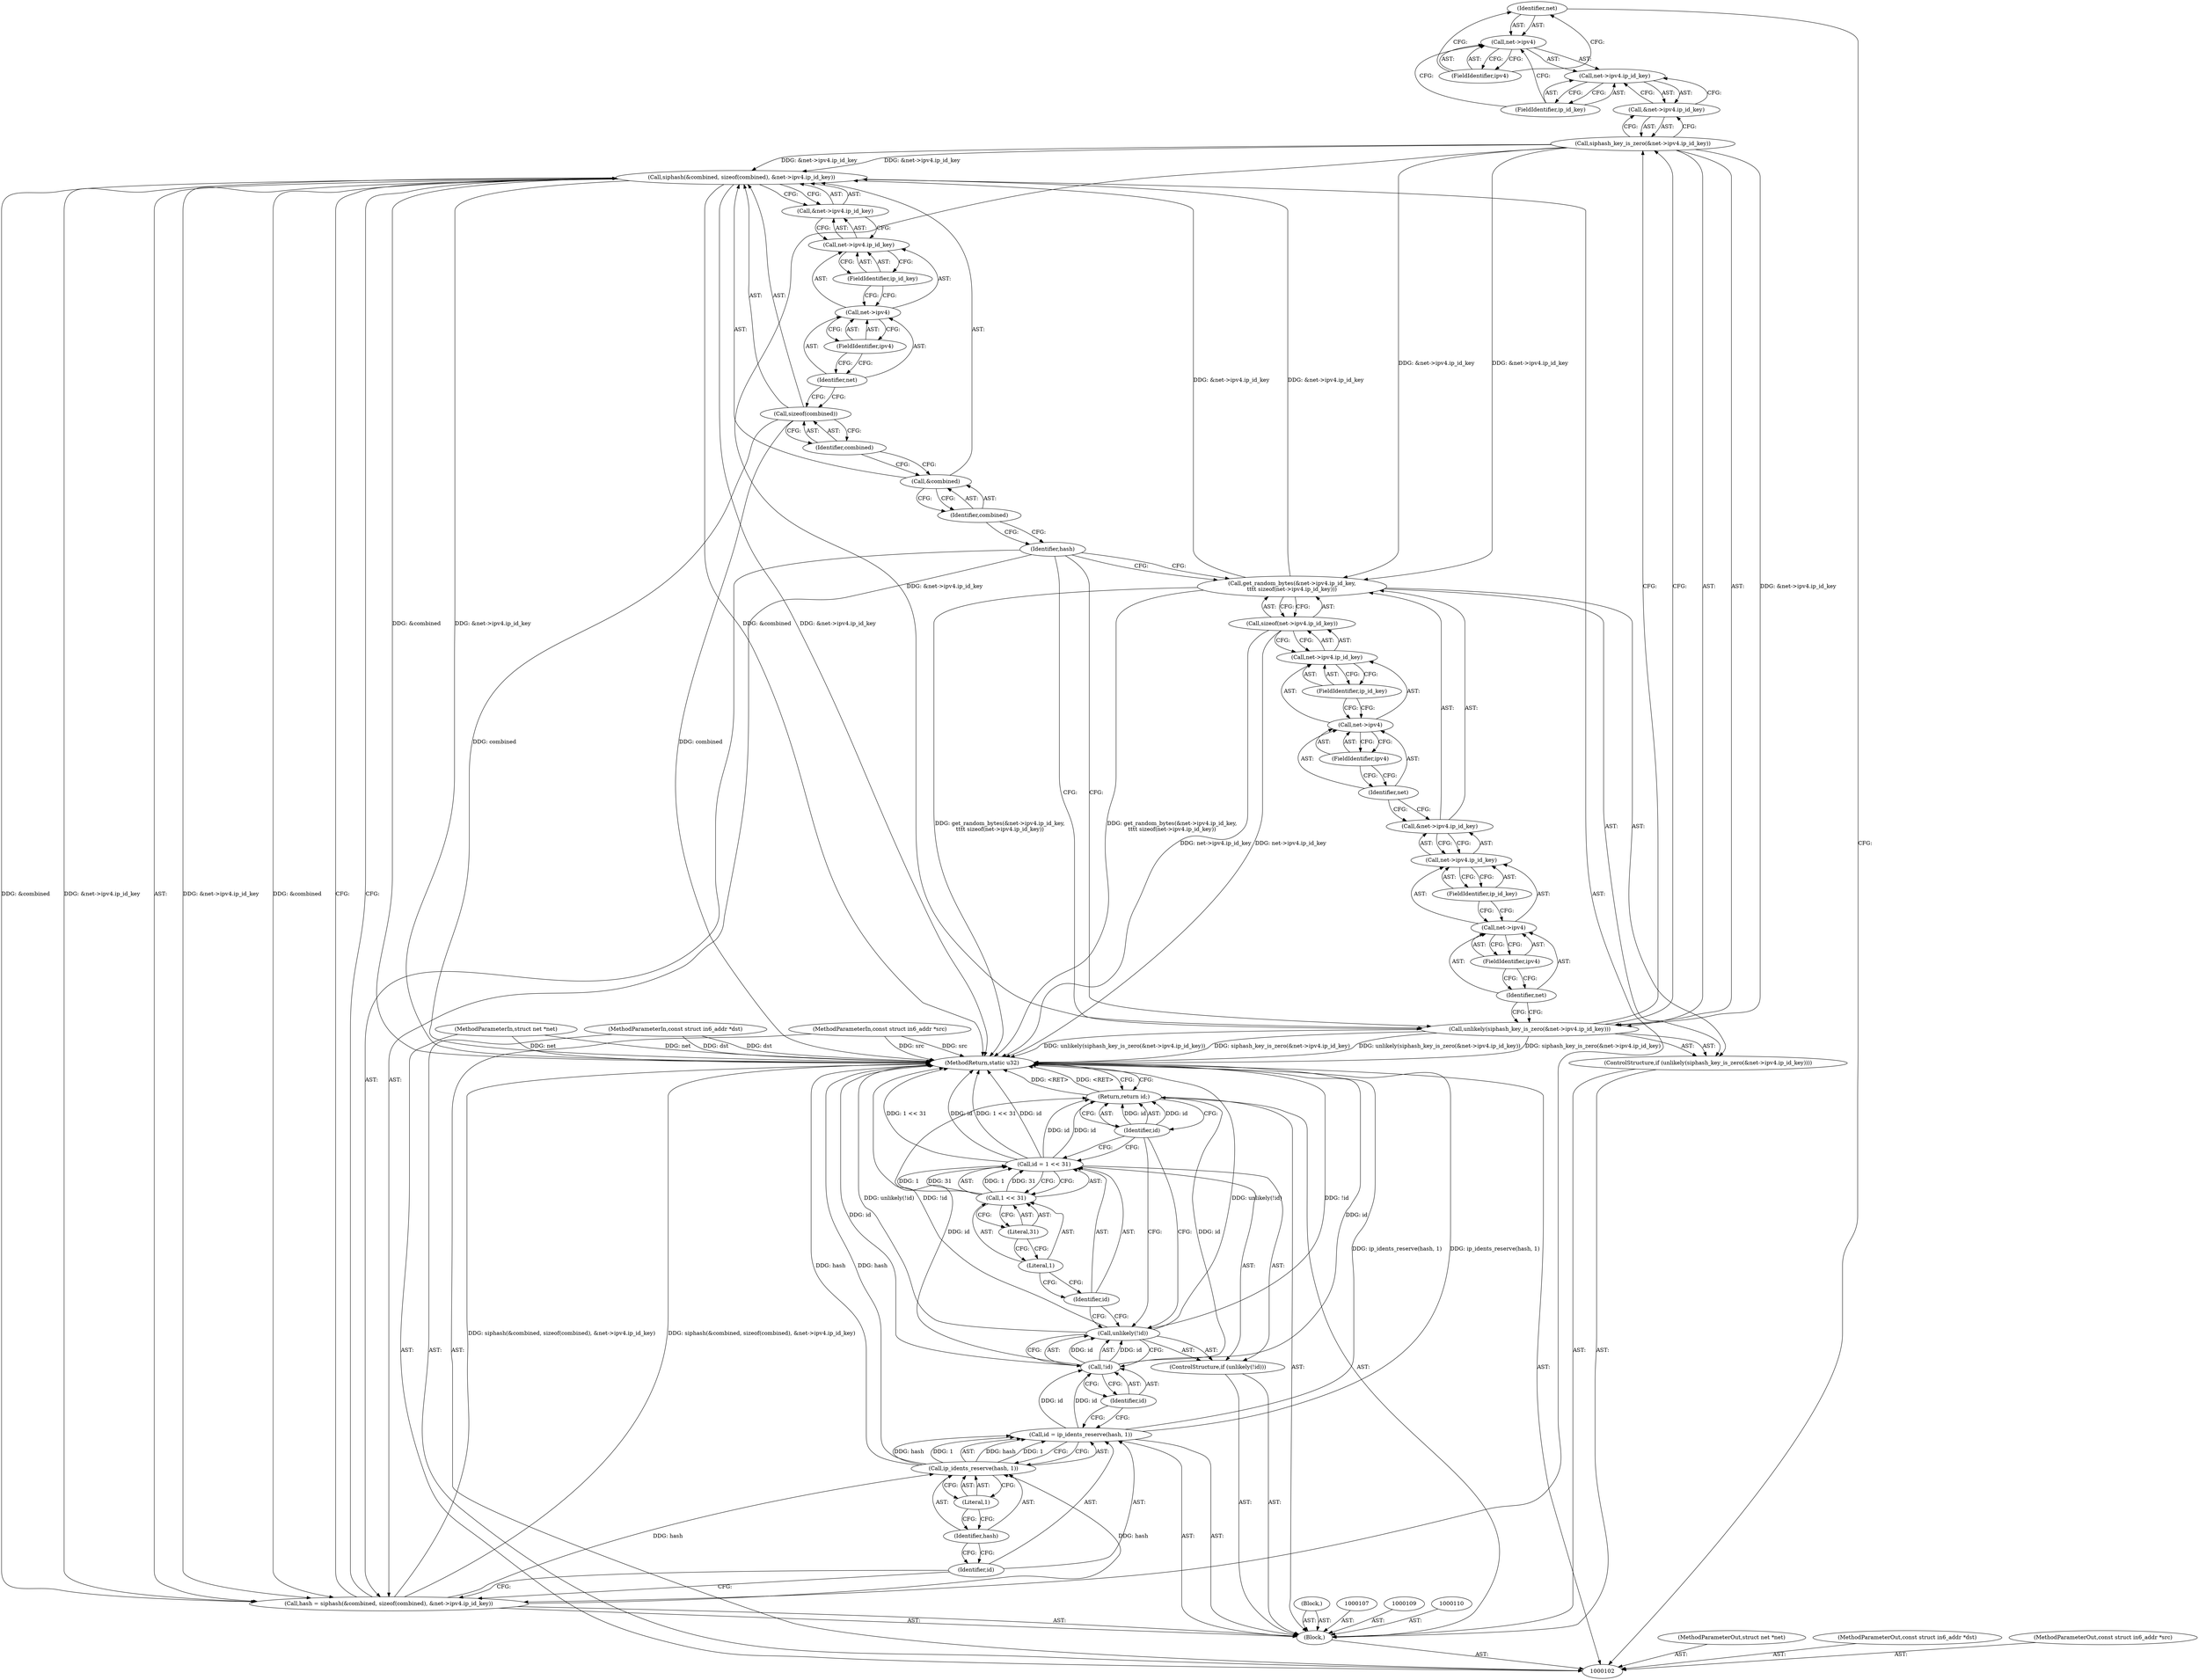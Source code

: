 digraph "0_linux_df453700e8d81b1bdafdf684365ee2b9431fb702_0" {
"1000111" [label="(ControlStructure,if (unlikely(siphash_key_is_zero(&net->ipv4.ip_id_key))))"];
"1000113" [label="(Call,siphash_key_is_zero(&net->ipv4.ip_id_key))"];
"1000114" [label="(Call,&net->ipv4.ip_id_key)"];
"1000115" [label="(Call,net->ipv4.ip_id_key)"];
"1000116" [label="(Call,net->ipv4)"];
"1000117" [label="(Identifier,net)"];
"1000118" [label="(FieldIdentifier,ipv4)"];
"1000119" [label="(FieldIdentifier,ip_id_key)"];
"1000112" [label="(Call,unlikely(siphash_key_is_zero(&net->ipv4.ip_id_key)))"];
"1000121" [label="(Call,&net->ipv4.ip_id_key)"];
"1000120" [label="(Call,get_random_bytes(&net->ipv4.ip_id_key,\n\t\t\t\t sizeof(net->ipv4.ip_id_key)))"];
"1000122" [label="(Call,net->ipv4.ip_id_key)"];
"1000123" [label="(Call,net->ipv4)"];
"1000124" [label="(Identifier,net)"];
"1000125" [label="(FieldIdentifier,ipv4)"];
"1000126" [label="(FieldIdentifier,ip_id_key)"];
"1000128" [label="(Call,net->ipv4.ip_id_key)"];
"1000129" [label="(Call,net->ipv4)"];
"1000130" [label="(Identifier,net)"];
"1000131" [label="(FieldIdentifier,ipv4)"];
"1000132" [label="(FieldIdentifier,ip_id_key)"];
"1000127" [label="(Call,sizeof(net->ipv4.ip_id_key))"];
"1000162" [label="(MethodReturn,static u32)"];
"1000103" [label="(MethodParameterIn,struct net *net)"];
"1000227" [label="(MethodParameterOut,struct net *net)"];
"1000133" [label="(Call,hash = siphash(&combined, sizeof(combined), &net->ipv4.ip_id_key))"];
"1000134" [label="(Identifier,hash)"];
"1000136" [label="(Call,&combined)"];
"1000137" [label="(Identifier,combined)"];
"1000138" [label="(Call,sizeof(combined))"];
"1000139" [label="(Identifier,combined)"];
"1000140" [label="(Call,&net->ipv4.ip_id_key)"];
"1000141" [label="(Call,net->ipv4.ip_id_key)"];
"1000142" [label="(Call,net->ipv4)"];
"1000143" [label="(Identifier,net)"];
"1000144" [label="(FieldIdentifier,ipv4)"];
"1000145" [label="(FieldIdentifier,ip_id_key)"];
"1000135" [label="(Call,siphash(&combined, sizeof(combined), &net->ipv4.ip_id_key))"];
"1000146" [label="(Call,id = ip_idents_reserve(hash, 1))"];
"1000147" [label="(Identifier,id)"];
"1000149" [label="(Identifier,hash)"];
"1000150" [label="(Literal,1)"];
"1000148" [label="(Call,ip_idents_reserve(hash, 1))"];
"1000151" [label="(ControlStructure,if (unlikely(!id)))"];
"1000153" [label="(Call,!id)"];
"1000154" [label="(Identifier,id)"];
"1000152" [label="(Call,unlikely(!id))"];
"1000159" [label="(Literal,31)"];
"1000155" [label="(Call,id = 1 << 31)"];
"1000156" [label="(Identifier,id)"];
"1000157" [label="(Call,1 << 31)"];
"1000158" [label="(Literal,1)"];
"1000104" [label="(MethodParameterIn,const struct in6_addr *dst)"];
"1000228" [label="(MethodParameterOut,const struct in6_addr *dst)"];
"1000160" [label="(Return,return id;)"];
"1000161" [label="(Identifier,id)"];
"1000105" [label="(MethodParameterIn,const struct in6_addr *src)"];
"1000229" [label="(MethodParameterOut,const struct in6_addr *src)"];
"1000106" [label="(Block,)"];
"1000108" [label="(Block,)"];
"1000111" -> "1000106"  [label="AST: "];
"1000112" -> "1000111"  [label="AST: "];
"1000120" -> "1000111"  [label="AST: "];
"1000113" -> "1000112"  [label="AST: "];
"1000113" -> "1000114"  [label="CFG: "];
"1000114" -> "1000113"  [label="AST: "];
"1000112" -> "1000113"  [label="CFG: "];
"1000113" -> "1000112"  [label="DDG: &net->ipv4.ip_id_key"];
"1000113" -> "1000120"  [label="DDG: &net->ipv4.ip_id_key"];
"1000113" -> "1000135"  [label="DDG: &net->ipv4.ip_id_key"];
"1000114" -> "1000113"  [label="AST: "];
"1000114" -> "1000115"  [label="CFG: "];
"1000115" -> "1000114"  [label="AST: "];
"1000113" -> "1000114"  [label="CFG: "];
"1000115" -> "1000114"  [label="AST: "];
"1000115" -> "1000119"  [label="CFG: "];
"1000116" -> "1000115"  [label="AST: "];
"1000119" -> "1000115"  [label="AST: "];
"1000114" -> "1000115"  [label="CFG: "];
"1000116" -> "1000115"  [label="AST: "];
"1000116" -> "1000118"  [label="CFG: "];
"1000117" -> "1000116"  [label="AST: "];
"1000118" -> "1000116"  [label="AST: "];
"1000119" -> "1000116"  [label="CFG: "];
"1000117" -> "1000116"  [label="AST: "];
"1000117" -> "1000102"  [label="CFG: "];
"1000118" -> "1000117"  [label="CFG: "];
"1000118" -> "1000116"  [label="AST: "];
"1000118" -> "1000117"  [label="CFG: "];
"1000116" -> "1000118"  [label="CFG: "];
"1000119" -> "1000115"  [label="AST: "];
"1000119" -> "1000116"  [label="CFG: "];
"1000115" -> "1000119"  [label="CFG: "];
"1000112" -> "1000111"  [label="AST: "];
"1000112" -> "1000113"  [label="CFG: "];
"1000113" -> "1000112"  [label="AST: "];
"1000124" -> "1000112"  [label="CFG: "];
"1000134" -> "1000112"  [label="CFG: "];
"1000112" -> "1000162"  [label="DDG: unlikely(siphash_key_is_zero(&net->ipv4.ip_id_key))"];
"1000112" -> "1000162"  [label="DDG: siphash_key_is_zero(&net->ipv4.ip_id_key)"];
"1000113" -> "1000112"  [label="DDG: &net->ipv4.ip_id_key"];
"1000121" -> "1000120"  [label="AST: "];
"1000121" -> "1000122"  [label="CFG: "];
"1000122" -> "1000121"  [label="AST: "];
"1000130" -> "1000121"  [label="CFG: "];
"1000120" -> "1000111"  [label="AST: "];
"1000120" -> "1000127"  [label="CFG: "];
"1000121" -> "1000120"  [label="AST: "];
"1000127" -> "1000120"  [label="AST: "];
"1000134" -> "1000120"  [label="CFG: "];
"1000120" -> "1000162"  [label="DDG: get_random_bytes(&net->ipv4.ip_id_key,\n\t\t\t\t sizeof(net->ipv4.ip_id_key))"];
"1000113" -> "1000120"  [label="DDG: &net->ipv4.ip_id_key"];
"1000120" -> "1000135"  [label="DDG: &net->ipv4.ip_id_key"];
"1000122" -> "1000121"  [label="AST: "];
"1000122" -> "1000126"  [label="CFG: "];
"1000123" -> "1000122"  [label="AST: "];
"1000126" -> "1000122"  [label="AST: "];
"1000121" -> "1000122"  [label="CFG: "];
"1000123" -> "1000122"  [label="AST: "];
"1000123" -> "1000125"  [label="CFG: "];
"1000124" -> "1000123"  [label="AST: "];
"1000125" -> "1000123"  [label="AST: "];
"1000126" -> "1000123"  [label="CFG: "];
"1000124" -> "1000123"  [label="AST: "];
"1000124" -> "1000112"  [label="CFG: "];
"1000125" -> "1000124"  [label="CFG: "];
"1000125" -> "1000123"  [label="AST: "];
"1000125" -> "1000124"  [label="CFG: "];
"1000123" -> "1000125"  [label="CFG: "];
"1000126" -> "1000122"  [label="AST: "];
"1000126" -> "1000123"  [label="CFG: "];
"1000122" -> "1000126"  [label="CFG: "];
"1000128" -> "1000127"  [label="AST: "];
"1000128" -> "1000132"  [label="CFG: "];
"1000129" -> "1000128"  [label="AST: "];
"1000132" -> "1000128"  [label="AST: "];
"1000127" -> "1000128"  [label="CFG: "];
"1000129" -> "1000128"  [label="AST: "];
"1000129" -> "1000131"  [label="CFG: "];
"1000130" -> "1000129"  [label="AST: "];
"1000131" -> "1000129"  [label="AST: "];
"1000132" -> "1000129"  [label="CFG: "];
"1000130" -> "1000129"  [label="AST: "];
"1000130" -> "1000121"  [label="CFG: "];
"1000131" -> "1000130"  [label="CFG: "];
"1000131" -> "1000129"  [label="AST: "];
"1000131" -> "1000130"  [label="CFG: "];
"1000129" -> "1000131"  [label="CFG: "];
"1000132" -> "1000128"  [label="AST: "];
"1000132" -> "1000129"  [label="CFG: "];
"1000128" -> "1000132"  [label="CFG: "];
"1000127" -> "1000120"  [label="AST: "];
"1000127" -> "1000128"  [label="CFG: "];
"1000128" -> "1000127"  [label="AST: "];
"1000120" -> "1000127"  [label="CFG: "];
"1000127" -> "1000162"  [label="DDG: net->ipv4.ip_id_key"];
"1000162" -> "1000102"  [label="AST: "];
"1000162" -> "1000160"  [label="CFG: "];
"1000155" -> "1000162"  [label="DDG: 1 << 31"];
"1000155" -> "1000162"  [label="DDG: id"];
"1000104" -> "1000162"  [label="DDG: dst"];
"1000105" -> "1000162"  [label="DDG: src"];
"1000138" -> "1000162"  [label="DDG: combined"];
"1000153" -> "1000162"  [label="DDG: id"];
"1000135" -> "1000162"  [label="DDG: &combined"];
"1000135" -> "1000162"  [label="DDG: &net->ipv4.ip_id_key"];
"1000152" -> "1000162"  [label="DDG: unlikely(!id)"];
"1000152" -> "1000162"  [label="DDG: !id"];
"1000103" -> "1000162"  [label="DDG: net"];
"1000148" -> "1000162"  [label="DDG: hash"];
"1000146" -> "1000162"  [label="DDG: ip_idents_reserve(hash, 1)"];
"1000112" -> "1000162"  [label="DDG: unlikely(siphash_key_is_zero(&net->ipv4.ip_id_key))"];
"1000112" -> "1000162"  [label="DDG: siphash_key_is_zero(&net->ipv4.ip_id_key)"];
"1000133" -> "1000162"  [label="DDG: siphash(&combined, sizeof(combined), &net->ipv4.ip_id_key)"];
"1000120" -> "1000162"  [label="DDG: get_random_bytes(&net->ipv4.ip_id_key,\n\t\t\t\t sizeof(net->ipv4.ip_id_key))"];
"1000127" -> "1000162"  [label="DDG: net->ipv4.ip_id_key"];
"1000160" -> "1000162"  [label="DDG: <RET>"];
"1000103" -> "1000102"  [label="AST: "];
"1000103" -> "1000162"  [label="DDG: net"];
"1000227" -> "1000102"  [label="AST: "];
"1000133" -> "1000106"  [label="AST: "];
"1000133" -> "1000135"  [label="CFG: "];
"1000134" -> "1000133"  [label="AST: "];
"1000135" -> "1000133"  [label="AST: "];
"1000147" -> "1000133"  [label="CFG: "];
"1000133" -> "1000162"  [label="DDG: siphash(&combined, sizeof(combined), &net->ipv4.ip_id_key)"];
"1000135" -> "1000133"  [label="DDG: &combined"];
"1000135" -> "1000133"  [label="DDG: &net->ipv4.ip_id_key"];
"1000133" -> "1000148"  [label="DDG: hash"];
"1000134" -> "1000133"  [label="AST: "];
"1000134" -> "1000120"  [label="CFG: "];
"1000134" -> "1000112"  [label="CFG: "];
"1000137" -> "1000134"  [label="CFG: "];
"1000136" -> "1000135"  [label="AST: "];
"1000136" -> "1000137"  [label="CFG: "];
"1000137" -> "1000136"  [label="AST: "];
"1000139" -> "1000136"  [label="CFG: "];
"1000137" -> "1000136"  [label="AST: "];
"1000137" -> "1000134"  [label="CFG: "];
"1000136" -> "1000137"  [label="CFG: "];
"1000138" -> "1000135"  [label="AST: "];
"1000138" -> "1000139"  [label="CFG: "];
"1000139" -> "1000138"  [label="AST: "];
"1000143" -> "1000138"  [label="CFG: "];
"1000138" -> "1000162"  [label="DDG: combined"];
"1000139" -> "1000138"  [label="AST: "];
"1000139" -> "1000136"  [label="CFG: "];
"1000138" -> "1000139"  [label="CFG: "];
"1000140" -> "1000135"  [label="AST: "];
"1000140" -> "1000141"  [label="CFG: "];
"1000141" -> "1000140"  [label="AST: "];
"1000135" -> "1000140"  [label="CFG: "];
"1000141" -> "1000140"  [label="AST: "];
"1000141" -> "1000145"  [label="CFG: "];
"1000142" -> "1000141"  [label="AST: "];
"1000145" -> "1000141"  [label="AST: "];
"1000140" -> "1000141"  [label="CFG: "];
"1000142" -> "1000141"  [label="AST: "];
"1000142" -> "1000144"  [label="CFG: "];
"1000143" -> "1000142"  [label="AST: "];
"1000144" -> "1000142"  [label="AST: "];
"1000145" -> "1000142"  [label="CFG: "];
"1000143" -> "1000142"  [label="AST: "];
"1000143" -> "1000138"  [label="CFG: "];
"1000144" -> "1000143"  [label="CFG: "];
"1000144" -> "1000142"  [label="AST: "];
"1000144" -> "1000143"  [label="CFG: "];
"1000142" -> "1000144"  [label="CFG: "];
"1000145" -> "1000141"  [label="AST: "];
"1000145" -> "1000142"  [label="CFG: "];
"1000141" -> "1000145"  [label="CFG: "];
"1000135" -> "1000133"  [label="AST: "];
"1000135" -> "1000140"  [label="CFG: "];
"1000136" -> "1000135"  [label="AST: "];
"1000138" -> "1000135"  [label="AST: "];
"1000140" -> "1000135"  [label="AST: "];
"1000133" -> "1000135"  [label="CFG: "];
"1000135" -> "1000162"  [label="DDG: &combined"];
"1000135" -> "1000162"  [label="DDG: &net->ipv4.ip_id_key"];
"1000135" -> "1000133"  [label="DDG: &combined"];
"1000135" -> "1000133"  [label="DDG: &net->ipv4.ip_id_key"];
"1000113" -> "1000135"  [label="DDG: &net->ipv4.ip_id_key"];
"1000120" -> "1000135"  [label="DDG: &net->ipv4.ip_id_key"];
"1000146" -> "1000106"  [label="AST: "];
"1000146" -> "1000148"  [label="CFG: "];
"1000147" -> "1000146"  [label="AST: "];
"1000148" -> "1000146"  [label="AST: "];
"1000154" -> "1000146"  [label="CFG: "];
"1000146" -> "1000162"  [label="DDG: ip_idents_reserve(hash, 1)"];
"1000148" -> "1000146"  [label="DDG: hash"];
"1000148" -> "1000146"  [label="DDG: 1"];
"1000146" -> "1000153"  [label="DDG: id"];
"1000147" -> "1000146"  [label="AST: "];
"1000147" -> "1000133"  [label="CFG: "];
"1000149" -> "1000147"  [label="CFG: "];
"1000149" -> "1000148"  [label="AST: "];
"1000149" -> "1000147"  [label="CFG: "];
"1000150" -> "1000149"  [label="CFG: "];
"1000150" -> "1000148"  [label="AST: "];
"1000150" -> "1000149"  [label="CFG: "];
"1000148" -> "1000150"  [label="CFG: "];
"1000148" -> "1000146"  [label="AST: "];
"1000148" -> "1000150"  [label="CFG: "];
"1000149" -> "1000148"  [label="AST: "];
"1000150" -> "1000148"  [label="AST: "];
"1000146" -> "1000148"  [label="CFG: "];
"1000148" -> "1000162"  [label="DDG: hash"];
"1000148" -> "1000146"  [label="DDG: hash"];
"1000148" -> "1000146"  [label="DDG: 1"];
"1000133" -> "1000148"  [label="DDG: hash"];
"1000151" -> "1000106"  [label="AST: "];
"1000152" -> "1000151"  [label="AST: "];
"1000155" -> "1000151"  [label="AST: "];
"1000153" -> "1000152"  [label="AST: "];
"1000153" -> "1000154"  [label="CFG: "];
"1000154" -> "1000153"  [label="AST: "];
"1000152" -> "1000153"  [label="CFG: "];
"1000153" -> "1000162"  [label="DDG: id"];
"1000153" -> "1000152"  [label="DDG: id"];
"1000146" -> "1000153"  [label="DDG: id"];
"1000153" -> "1000160"  [label="DDG: id"];
"1000154" -> "1000153"  [label="AST: "];
"1000154" -> "1000146"  [label="CFG: "];
"1000153" -> "1000154"  [label="CFG: "];
"1000152" -> "1000151"  [label="AST: "];
"1000152" -> "1000153"  [label="CFG: "];
"1000153" -> "1000152"  [label="AST: "];
"1000156" -> "1000152"  [label="CFG: "];
"1000161" -> "1000152"  [label="CFG: "];
"1000152" -> "1000162"  [label="DDG: unlikely(!id)"];
"1000152" -> "1000162"  [label="DDG: !id"];
"1000153" -> "1000152"  [label="DDG: id"];
"1000159" -> "1000157"  [label="AST: "];
"1000159" -> "1000158"  [label="CFG: "];
"1000157" -> "1000159"  [label="CFG: "];
"1000155" -> "1000151"  [label="AST: "];
"1000155" -> "1000157"  [label="CFG: "];
"1000156" -> "1000155"  [label="AST: "];
"1000157" -> "1000155"  [label="AST: "];
"1000161" -> "1000155"  [label="CFG: "];
"1000155" -> "1000162"  [label="DDG: 1 << 31"];
"1000155" -> "1000162"  [label="DDG: id"];
"1000157" -> "1000155"  [label="DDG: 1"];
"1000157" -> "1000155"  [label="DDG: 31"];
"1000155" -> "1000160"  [label="DDG: id"];
"1000156" -> "1000155"  [label="AST: "];
"1000156" -> "1000152"  [label="CFG: "];
"1000158" -> "1000156"  [label="CFG: "];
"1000157" -> "1000155"  [label="AST: "];
"1000157" -> "1000159"  [label="CFG: "];
"1000158" -> "1000157"  [label="AST: "];
"1000159" -> "1000157"  [label="AST: "];
"1000155" -> "1000157"  [label="CFG: "];
"1000157" -> "1000155"  [label="DDG: 1"];
"1000157" -> "1000155"  [label="DDG: 31"];
"1000158" -> "1000157"  [label="AST: "];
"1000158" -> "1000156"  [label="CFG: "];
"1000159" -> "1000158"  [label="CFG: "];
"1000104" -> "1000102"  [label="AST: "];
"1000104" -> "1000162"  [label="DDG: dst"];
"1000228" -> "1000102"  [label="AST: "];
"1000160" -> "1000106"  [label="AST: "];
"1000160" -> "1000161"  [label="CFG: "];
"1000161" -> "1000160"  [label="AST: "];
"1000162" -> "1000160"  [label="CFG: "];
"1000160" -> "1000162"  [label="DDG: <RET>"];
"1000161" -> "1000160"  [label="DDG: id"];
"1000153" -> "1000160"  [label="DDG: id"];
"1000155" -> "1000160"  [label="DDG: id"];
"1000161" -> "1000160"  [label="AST: "];
"1000161" -> "1000155"  [label="CFG: "];
"1000161" -> "1000152"  [label="CFG: "];
"1000160" -> "1000161"  [label="CFG: "];
"1000161" -> "1000160"  [label="DDG: id"];
"1000105" -> "1000102"  [label="AST: "];
"1000105" -> "1000162"  [label="DDG: src"];
"1000229" -> "1000102"  [label="AST: "];
"1000106" -> "1000102"  [label="AST: "];
"1000107" -> "1000106"  [label="AST: "];
"1000108" -> "1000106"  [label="AST: "];
"1000109" -> "1000106"  [label="AST: "];
"1000110" -> "1000106"  [label="AST: "];
"1000111" -> "1000106"  [label="AST: "];
"1000133" -> "1000106"  [label="AST: "];
"1000146" -> "1000106"  [label="AST: "];
"1000151" -> "1000106"  [label="AST: "];
"1000160" -> "1000106"  [label="AST: "];
"1000108" -> "1000106"  [label="AST: "];
}
